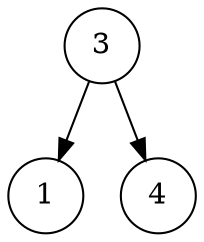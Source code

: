 digraph G{
node [shape=circle];
"2111381992880"[label="3"];
"2111381993200"[label="1"];
"2111381994032"[label="4"];
"2111381992880" -> "2111381993200" [label = ""];
"2111381992880" -> "2111381994032" [label = ""];
}

